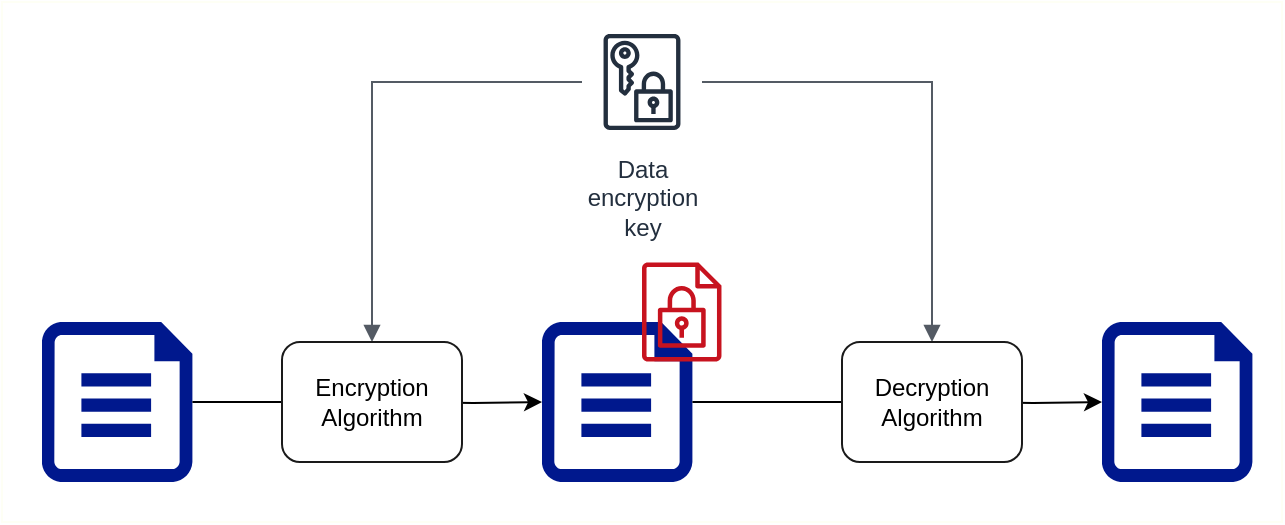 <mxfile version="12.9.9" type="device"><diagram id="hDxXO6iOMIL-5xqhMEGv" name="Page-1"><mxGraphModel dx="1055" dy="808" grid="1" gridSize="10" guides="1" tooltips="1" connect="1" arrows="1" fold="1" page="1" pageScale="1" pageWidth="1654" pageHeight="1169" math="0" shadow="0"><root><mxCell id="0"/><mxCell id="1" parent="0"/><mxCell id="9zoq24ZybqTwHp-O39qH-56" value="" style="rounded=0;whiteSpace=wrap;html=1;strokeColor=#FEFFF5;" parent="1" vertex="1"><mxGeometry x="190" y="60" width="640" height="260" as="geometry"/></mxCell><mxCell id="grnGYoVou1c-sQZ5JIY9-6" value="" style="edgeStyle=orthogonalEdgeStyle;rounded=0;orthogonalLoop=1;jettySize=auto;html=1;fontSize=16;" parent="1" target="grnGYoVou1c-sQZ5JIY9-5" edge="1"><mxGeometry relative="1" as="geometry"><mxPoint x="390" y="260" as="sourcePoint"/></mxGeometry></mxCell><mxCell id="grnGYoVou1c-sQZ5JIY9-2" value="" style="aspect=fixed;pointerEvents=1;shadow=0;dashed=0;html=1;strokeColor=none;labelPosition=center;verticalLabelPosition=bottom;verticalAlign=top;align=center;fillColor=#00188D;shape=mxgraph.azure.file;fontSize=16;" parent="1" vertex="1"><mxGeometry x="210" y="220" width="75.2" height="80" as="geometry"/></mxCell><mxCell id="grnGYoVou1c-sQZ5JIY9-9" value="" style="edgeStyle=orthogonalEdgeStyle;rounded=0;orthogonalLoop=1;jettySize=auto;html=1;fontSize=16;" parent="1" target="grnGYoVou1c-sQZ5JIY9-8" edge="1"><mxGeometry relative="1" as="geometry"><mxPoint x="670" y="260" as="sourcePoint"/></mxGeometry></mxCell><mxCell id="grnGYoVou1c-sQZ5JIY9-5" value="" style="aspect=fixed;pointerEvents=1;shadow=0;dashed=0;html=1;strokeColor=none;labelPosition=center;verticalLabelPosition=bottom;verticalAlign=top;align=center;fillColor=#00188D;shape=mxgraph.azure.file;fontSize=16;" parent="1" vertex="1"><mxGeometry x="460" y="220" width="75.2" height="80" as="geometry"/></mxCell><mxCell id="grnGYoVou1c-sQZ5JIY9-8" value="" style="aspect=fixed;pointerEvents=1;shadow=0;dashed=0;html=1;strokeColor=none;labelPosition=center;verticalLabelPosition=bottom;verticalAlign=top;align=center;fillColor=#00188D;shape=mxgraph.azure.file;fontSize=16;" parent="1" vertex="1"><mxGeometry x="740" y="220" width="75.2" height="80" as="geometry"/></mxCell><mxCell id="grnGYoVou1c-sQZ5JIY9-11" value="Data&#10;encryption&#10;key" style="outlineConnect=0;fontColor=#232F3E;gradientColor=none;strokeColor=#232F3E;fillColor=#ffffff;dashed=0;verticalLabelPosition=bottom;verticalAlign=top;align=center;html=1;fontSize=12;fontStyle=0;aspect=fixed;shape=mxgraph.aws4.resourceIcon;resIcon=mxgraph.aws4.data_encryption_key;" parent="1" vertex="1"><mxGeometry x="480" y="70" width="60" height="60" as="geometry"/></mxCell><mxCell id="grnGYoVou1c-sQZ5JIY9-13" value="" style="outlineConnect=0;fontColor=#232F3E;gradientColor=none;fillColor=#C7131F;strokeColor=none;dashed=0;verticalLabelPosition=bottom;verticalAlign=top;align=center;html=1;fontSize=12;fontStyle=0;aspect=fixed;pointerEvents=1;shape=mxgraph.aws4.encrypted_data;" parent="1" vertex="1"><mxGeometry x="510" y="190" width="39.74" height="50" as="geometry"/></mxCell><mxCell id="grnGYoVou1c-sQZ5JIY9-17" value="" style="edgeStyle=orthogonalEdgeStyle;html=1;endArrow=block;elbow=vertical;startArrow=none;endFill=1;strokeColor=#545B64;rounded=0;fontSize=16;entryX=0.5;entryY=0;entryDx=0;entryDy=0;" parent="1" source="grnGYoVou1c-sQZ5JIY9-11" target="lq70LkS90Ix5yhHzhCbE-3" edge="1"><mxGeometry width="100" relative="1" as="geometry"><mxPoint x="510" y="410" as="sourcePoint"/><mxPoint x="650" y="250" as="targetPoint"/></mxGeometry></mxCell><mxCell id="grnGYoVou1c-sQZ5JIY9-18" value="" style="edgeStyle=orthogonalEdgeStyle;html=1;endArrow=block;elbow=vertical;startArrow=none;endFill=1;strokeColor=#545B64;rounded=0;fontSize=16;entryX=0.5;entryY=0;entryDx=0;entryDy=0;" parent="1" source="grnGYoVou1c-sQZ5JIY9-11" target="lq70LkS90Ix5yhHzhCbE-2" edge="1"><mxGeometry width="100" relative="1" as="geometry"><mxPoint x="550" y="110" as="sourcePoint"/><mxPoint x="360" y="250" as="targetPoint"/></mxGeometry></mxCell><mxCell id="grnGYoVou1c-sQZ5JIY9-19" value="" style="edgeStyle=orthogonalEdgeStyle;rounded=0;orthogonalLoop=1;jettySize=auto;html=1;fontSize=16;" parent="1" source="grnGYoVou1c-sQZ5JIY9-2" edge="1"><mxGeometry relative="1" as="geometry"><mxPoint x="285.2" y="260" as="sourcePoint"/><mxPoint x="350" y="260" as="targetPoint"/></mxGeometry></mxCell><mxCell id="grnGYoVou1c-sQZ5JIY9-20" value="" style="edgeStyle=orthogonalEdgeStyle;rounded=0;orthogonalLoop=1;jettySize=auto;html=1;fontSize=16;" parent="1" source="grnGYoVou1c-sQZ5JIY9-5" edge="1"><mxGeometry relative="1" as="geometry"><mxPoint x="535.2" y="260" as="sourcePoint"/><mxPoint x="630" y="260" as="targetPoint"/></mxGeometry></mxCell><mxCell id="lq70LkS90Ix5yhHzhCbE-2" value="Encryption Algorithm" style="rounded=1;whiteSpace=wrap;html=1;strokeColor=#1A1A1A;" vertex="1" parent="1"><mxGeometry x="330" y="230" width="90" height="60" as="geometry"/></mxCell><mxCell id="lq70LkS90Ix5yhHzhCbE-3" value="Decryption Algorithm" style="rounded=1;whiteSpace=wrap;html=1;strokeColor=#1A1A1A;" vertex="1" parent="1"><mxGeometry x="610" y="230" width="90" height="60" as="geometry"/></mxCell></root></mxGraphModel></diagram></mxfile>